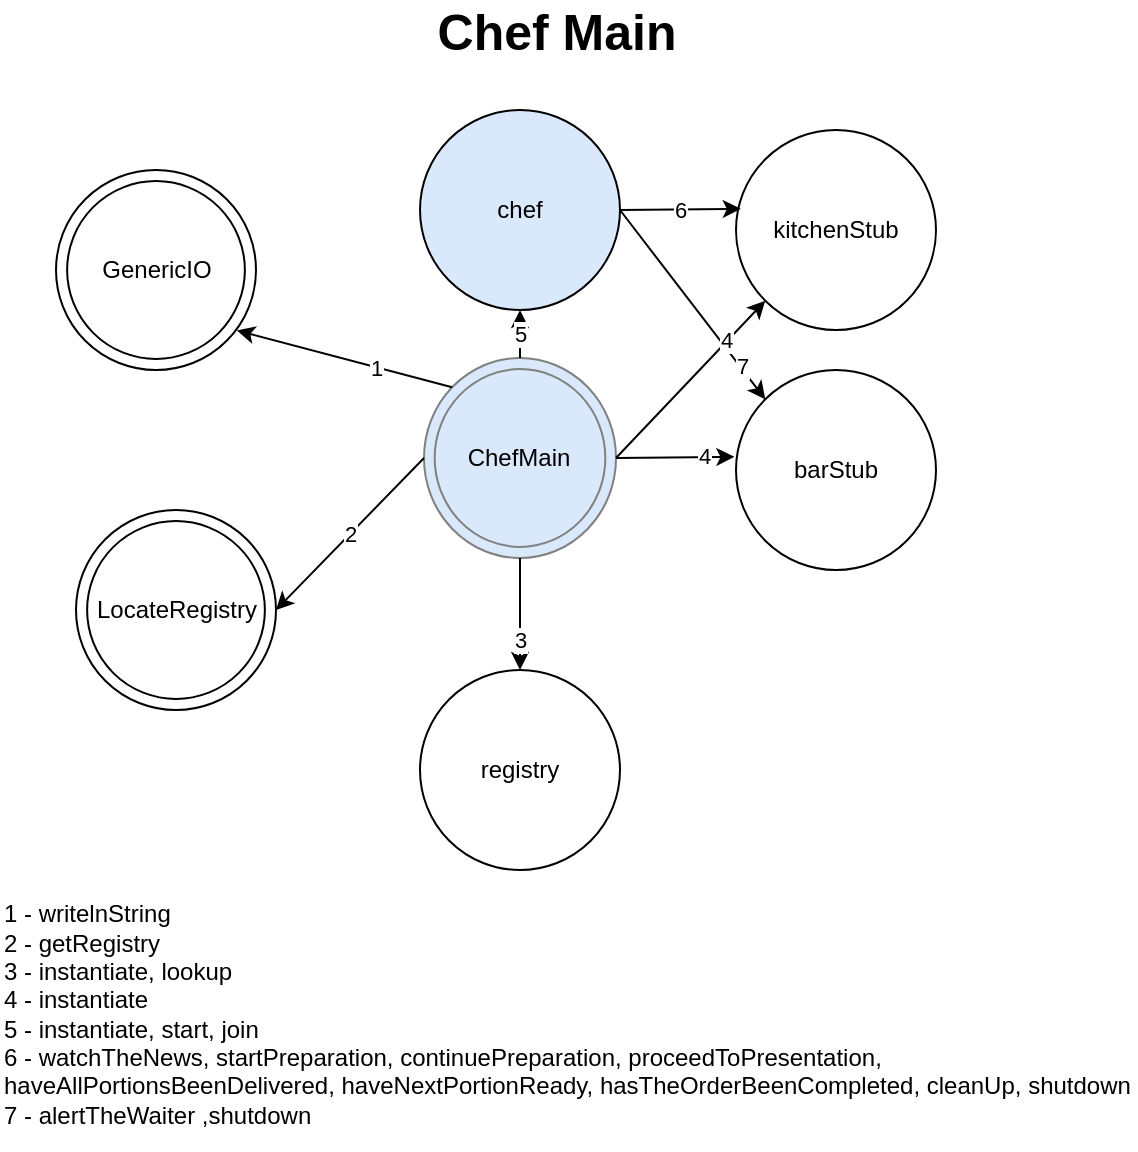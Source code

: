 <mxfile version="18.1.3" type="device"><diagram id="pMrzvWFAsEG1b9mDSgPV" name="Page-1"><mxGraphModel dx="1278" dy="617" grid="1" gridSize="10" guides="1" tooltips="1" connect="1" arrows="1" fold="1" page="1" pageScale="1" pageWidth="827" pageHeight="1169" math="0" shadow="0"><root><mxCell id="0"/><mxCell id="1" parent="0"/><mxCell id="WCGmAfLHDs5VO8nE7RjY-1" value="&lt;div&gt;&lt;br&gt;&lt;/div&gt;&lt;div&gt;1 - writelnString&lt;br&gt;&lt;/div&gt;&lt;div&gt;2 - getRegistry&lt;/div&gt;&lt;div&gt;3 - instantiate, lookup&lt;br&gt;&lt;/div&gt;&lt;div&gt;4 - instantiate&lt;br&gt;&lt;/div&gt;&lt;div&gt;5 - instantiate, start, join&lt;/div&gt;6 -&amp;nbsp;watchTheNews,&amp;nbsp;startPreparation,&amp;nbsp;continuePreparation,&amp;nbsp;proceedToPresentation,&amp;nbsp;&lt;br&gt;haveAllPortionsBeenDelivered,&amp;nbsp;haveNextPortionReady,&amp;nbsp;hasTheOrderBeenCompleted,&amp;nbsp;cleanUp, shutdown&lt;br&gt;7 -&amp;nbsp;alertTheWaiter ,shutdown" style="text;html=1;strokeColor=none;fillColor=none;align=left;verticalAlign=middle;whiteSpace=wrap;rounded=0;" vertex="1" parent="1"><mxGeometry x="172" y="510" width="568" height="150" as="geometry"/></mxCell><mxCell id="WCGmAfLHDs5VO8nE7RjY-2" value="" style="group" vertex="1" connectable="0" parent="1"><mxGeometry x="384" y="264" width="96" height="100" as="geometry"/></mxCell><mxCell id="WCGmAfLHDs5VO8nE7RjY-3" value="&lt;div&gt;Main&lt;/div&gt;&lt;div&gt;Program&lt;/div&gt;" style="ellipse;whiteSpace=wrap;html=1;fillColor=#dae8fc;strokeColor=#808080;" vertex="1" parent="WCGmAfLHDs5VO8nE7RjY-2"><mxGeometry width="96" height="100" as="geometry"/></mxCell><mxCell id="WCGmAfLHDs5VO8nE7RjY-4" value="&lt;div&gt;&lt;span style=&quot;background-color: initial;&quot;&gt;ChefMain&lt;/span&gt;&lt;/div&gt;" style="ellipse;whiteSpace=wrap;html=1;fillColor=#dae8fc;strokeColor=#808080;" vertex="1" parent="WCGmAfLHDs5VO8nE7RjY-2"><mxGeometry x="5.333" y="5.556" width="85.333" height="88.889" as="geometry"/></mxCell><mxCell id="WCGmAfLHDs5VO8nE7RjY-5" value="&lt;b&gt;&lt;font style=&quot;font-size: 25px;&quot;&gt;Chef Main&lt;/font&gt;&lt;/b&gt;" style="text;html=1;align=center;verticalAlign=middle;resizable=0;points=[];autosize=1;strokeColor=none;fillColor=none;" vertex="1" parent="1"><mxGeometry x="385" y="90" width="130" height="20" as="geometry"/></mxCell><mxCell id="WCGmAfLHDs5VO8nE7RjY-6" value="" style="group" vertex="1" connectable="0" parent="1"><mxGeometry x="200" y="170" width="100" height="100" as="geometry"/></mxCell><mxCell id="WCGmAfLHDs5VO8nE7RjY-7" value="" style="ellipse;whiteSpace=wrap;html=1;aspect=fixed;" vertex="1" parent="WCGmAfLHDs5VO8nE7RjY-6"><mxGeometry width="100" height="100" as="geometry"/></mxCell><mxCell id="WCGmAfLHDs5VO8nE7RjY-8" value="GenericIO" style="ellipse;whiteSpace=wrap;html=1;aspect=fixed;" vertex="1" parent="WCGmAfLHDs5VO8nE7RjY-6"><mxGeometry x="5.556" y="5.556" width="88.889" height="88.889" as="geometry"/></mxCell><mxCell id="WCGmAfLHDs5VO8nE7RjY-9" value="" style="group" vertex="1" connectable="0" parent="1"><mxGeometry x="210" y="340" width="100" height="100" as="geometry"/></mxCell><mxCell id="WCGmAfLHDs5VO8nE7RjY-10" value="" style="ellipse;whiteSpace=wrap;html=1;aspect=fixed;" vertex="1" parent="WCGmAfLHDs5VO8nE7RjY-9"><mxGeometry width="100" height="100" as="geometry"/></mxCell><mxCell id="WCGmAfLHDs5VO8nE7RjY-11" value="LocateRegistry" style="ellipse;whiteSpace=wrap;html=1;aspect=fixed;" vertex="1" parent="WCGmAfLHDs5VO8nE7RjY-9"><mxGeometry x="5.556" y="5.556" width="88.889" height="88.889" as="geometry"/></mxCell><mxCell id="WCGmAfLHDs5VO8nE7RjY-12" value="registry" style="ellipse;whiteSpace=wrap;html=1;aspect=fixed;" vertex="1" parent="1"><mxGeometry x="382" y="420" width="100" height="100" as="geometry"/></mxCell><mxCell id="WCGmAfLHDs5VO8nE7RjY-13" value="barStub" style="ellipse;whiteSpace=wrap;html=1;aspect=fixed;" vertex="1" parent="1"><mxGeometry x="540" y="270" width="100" height="100" as="geometry"/></mxCell><mxCell id="WCGmAfLHDs5VO8nE7RjY-14" value="kitchenStub" style="ellipse;whiteSpace=wrap;html=1;aspect=fixed;" vertex="1" parent="1"><mxGeometry x="540" y="150" width="100" height="100" as="geometry"/></mxCell><mxCell id="WCGmAfLHDs5VO8nE7RjY-15" value="" style="endArrow=classic;html=1;rounded=0;exitX=0;exitY=0;exitDx=0;exitDy=0;entryX=0.955;entryY=0.84;entryDx=0;entryDy=0;entryPerimeter=0;" edge="1" parent="1" source="WCGmAfLHDs5VO8nE7RjY-3" target="WCGmAfLHDs5VO8nE7RjY-8"><mxGeometry width="50" height="50" relative="1" as="geometry"><mxPoint x="110" y="430" as="sourcePoint"/><mxPoint x="160" y="380" as="targetPoint"/></mxGeometry></mxCell><mxCell id="WCGmAfLHDs5VO8nE7RjY-16" value="1" style="edgeLabel;html=1;align=center;verticalAlign=middle;resizable=0;points=[];" vertex="1" connectable="0" parent="WCGmAfLHDs5VO8nE7RjY-15"><mxGeometry x="-0.286" relative="1" as="geometry"><mxPoint as="offset"/></mxGeometry></mxCell><mxCell id="WCGmAfLHDs5VO8nE7RjY-17" value="2" style="endArrow=classic;html=1;rounded=0;exitX=0;exitY=0.5;exitDx=0;exitDy=0;entryX=1;entryY=0.5;entryDx=0;entryDy=0;" edge="1" parent="1" source="WCGmAfLHDs5VO8nE7RjY-3" target="WCGmAfLHDs5VO8nE7RjY-10"><mxGeometry width="50" height="50" relative="1" as="geometry"><mxPoint x="70" y="450" as="sourcePoint"/><mxPoint x="310" y="314" as="targetPoint"/></mxGeometry></mxCell><mxCell id="WCGmAfLHDs5VO8nE7RjY-18" value="" style="endArrow=classic;html=1;rounded=0;entryX=0.5;entryY=0;entryDx=0;entryDy=0;exitX=0.5;exitY=1;exitDx=0;exitDy=0;" edge="1" parent="1" source="WCGmAfLHDs5VO8nE7RjY-3" target="WCGmAfLHDs5VO8nE7RjY-12"><mxGeometry width="50" height="50" relative="1" as="geometry"><mxPoint x="450" y="380" as="sourcePoint"/><mxPoint x="310" y="434" as="targetPoint"/></mxGeometry></mxCell><mxCell id="WCGmAfLHDs5VO8nE7RjY-19" value="3" style="edgeLabel;html=1;align=center;verticalAlign=middle;resizable=0;points=[];" vertex="1" connectable="0" parent="WCGmAfLHDs5VO8nE7RjY-18"><mxGeometry x="0.469" relative="1" as="geometry"><mxPoint as="offset"/></mxGeometry></mxCell><mxCell id="WCGmAfLHDs5VO8nE7RjY-21" value="chef" style="ellipse;whiteSpace=wrap;html=1;aspect=fixed;fillColor=#dae8fc;" vertex="1" parent="1"><mxGeometry x="382" y="140" width="100" height="100" as="geometry"/></mxCell><mxCell id="WCGmAfLHDs5VO8nE7RjY-22" value="5" style="endArrow=classic;html=1;rounded=0;exitX=0.5;exitY=0;exitDx=0;exitDy=0;entryX=0.5;entryY=1;entryDx=0;entryDy=0;" edge="1" parent="1" source="WCGmAfLHDs5VO8nE7RjY-3" target="WCGmAfLHDs5VO8nE7RjY-21"><mxGeometry width="50" height="50" relative="1" as="geometry"><mxPoint x="100" y="480" as="sourcePoint"/><mxPoint x="150" y="430" as="targetPoint"/></mxGeometry></mxCell><mxCell id="WCGmAfLHDs5VO8nE7RjY-23" value="6" style="endArrow=classic;html=1;rounded=0;exitX=1;exitY=0.5;exitDx=0;exitDy=0;entryX=0.024;entryY=0.394;entryDx=0;entryDy=0;entryPerimeter=0;" edge="1" parent="1" source="WCGmAfLHDs5VO8nE7RjY-21" target="WCGmAfLHDs5VO8nE7RjY-14"><mxGeometry width="50" height="50" relative="1" as="geometry"><mxPoint x="530" y="560" as="sourcePoint"/><mxPoint x="580" y="510" as="targetPoint"/></mxGeometry></mxCell><mxCell id="WCGmAfLHDs5VO8nE7RjY-24" value="" style="endArrow=classic;html=1;rounded=0;exitX=1;exitY=0.5;exitDx=0;exitDy=0;entryX=0;entryY=0;entryDx=0;entryDy=0;" edge="1" parent="1" source="WCGmAfLHDs5VO8nE7RjY-21" target="WCGmAfLHDs5VO8nE7RjY-13"><mxGeometry width="50" height="50" relative="1" as="geometry"><mxPoint x="50" y="310" as="sourcePoint"/><mxPoint x="100" y="260" as="targetPoint"/></mxGeometry></mxCell><mxCell id="WCGmAfLHDs5VO8nE7RjY-25" value="7" style="edgeLabel;html=1;align=center;verticalAlign=middle;resizable=0;points=[];" vertex="1" connectable="0" parent="WCGmAfLHDs5VO8nE7RjY-24"><mxGeometry x="0.654" y="1" relative="1" as="geometry"><mxPoint as="offset"/></mxGeometry></mxCell><mxCell id="WCGmAfLHDs5VO8nE7RjY-28" value="" style="endArrow=classic;html=1;rounded=0;exitX=1;exitY=0.5;exitDx=0;exitDy=0;entryX=-0.008;entryY=0.434;entryDx=0;entryDy=0;entryPerimeter=0;" edge="1" parent="1" source="WCGmAfLHDs5VO8nE7RjY-3" target="WCGmAfLHDs5VO8nE7RjY-13"><mxGeometry width="50" height="50" relative="1" as="geometry"><mxPoint x="250" y="520" as="sourcePoint"/><mxPoint x="300" y="470" as="targetPoint"/></mxGeometry></mxCell><mxCell id="WCGmAfLHDs5VO8nE7RjY-29" value="4" style="edgeLabel;html=1;align=center;verticalAlign=middle;resizable=0;points=[];" vertex="1" connectable="0" parent="WCGmAfLHDs5VO8nE7RjY-28"><mxGeometry x="0.487" y="1" relative="1" as="geometry"><mxPoint as="offset"/></mxGeometry></mxCell><mxCell id="WCGmAfLHDs5VO8nE7RjY-32" value="" style="endArrow=classic;html=1;rounded=0;exitX=1;exitY=0.5;exitDx=0;exitDy=0;entryX=0;entryY=1;entryDx=0;entryDy=0;" edge="1" parent="1" source="WCGmAfLHDs5VO8nE7RjY-3" target="WCGmAfLHDs5VO8nE7RjY-14"><mxGeometry width="50" height="50" relative="1" as="geometry"><mxPoint x="500" y="334" as="sourcePoint"/><mxPoint x="559.2" y="333.4" as="targetPoint"/></mxGeometry></mxCell><mxCell id="WCGmAfLHDs5VO8nE7RjY-33" value="4" style="edgeLabel;html=1;align=center;verticalAlign=middle;resizable=0;points=[];" vertex="1" connectable="0" parent="WCGmAfLHDs5VO8nE7RjY-32"><mxGeometry x="0.487" y="1" relative="1" as="geometry"><mxPoint as="offset"/></mxGeometry></mxCell></root></mxGraphModel></diagram></mxfile>